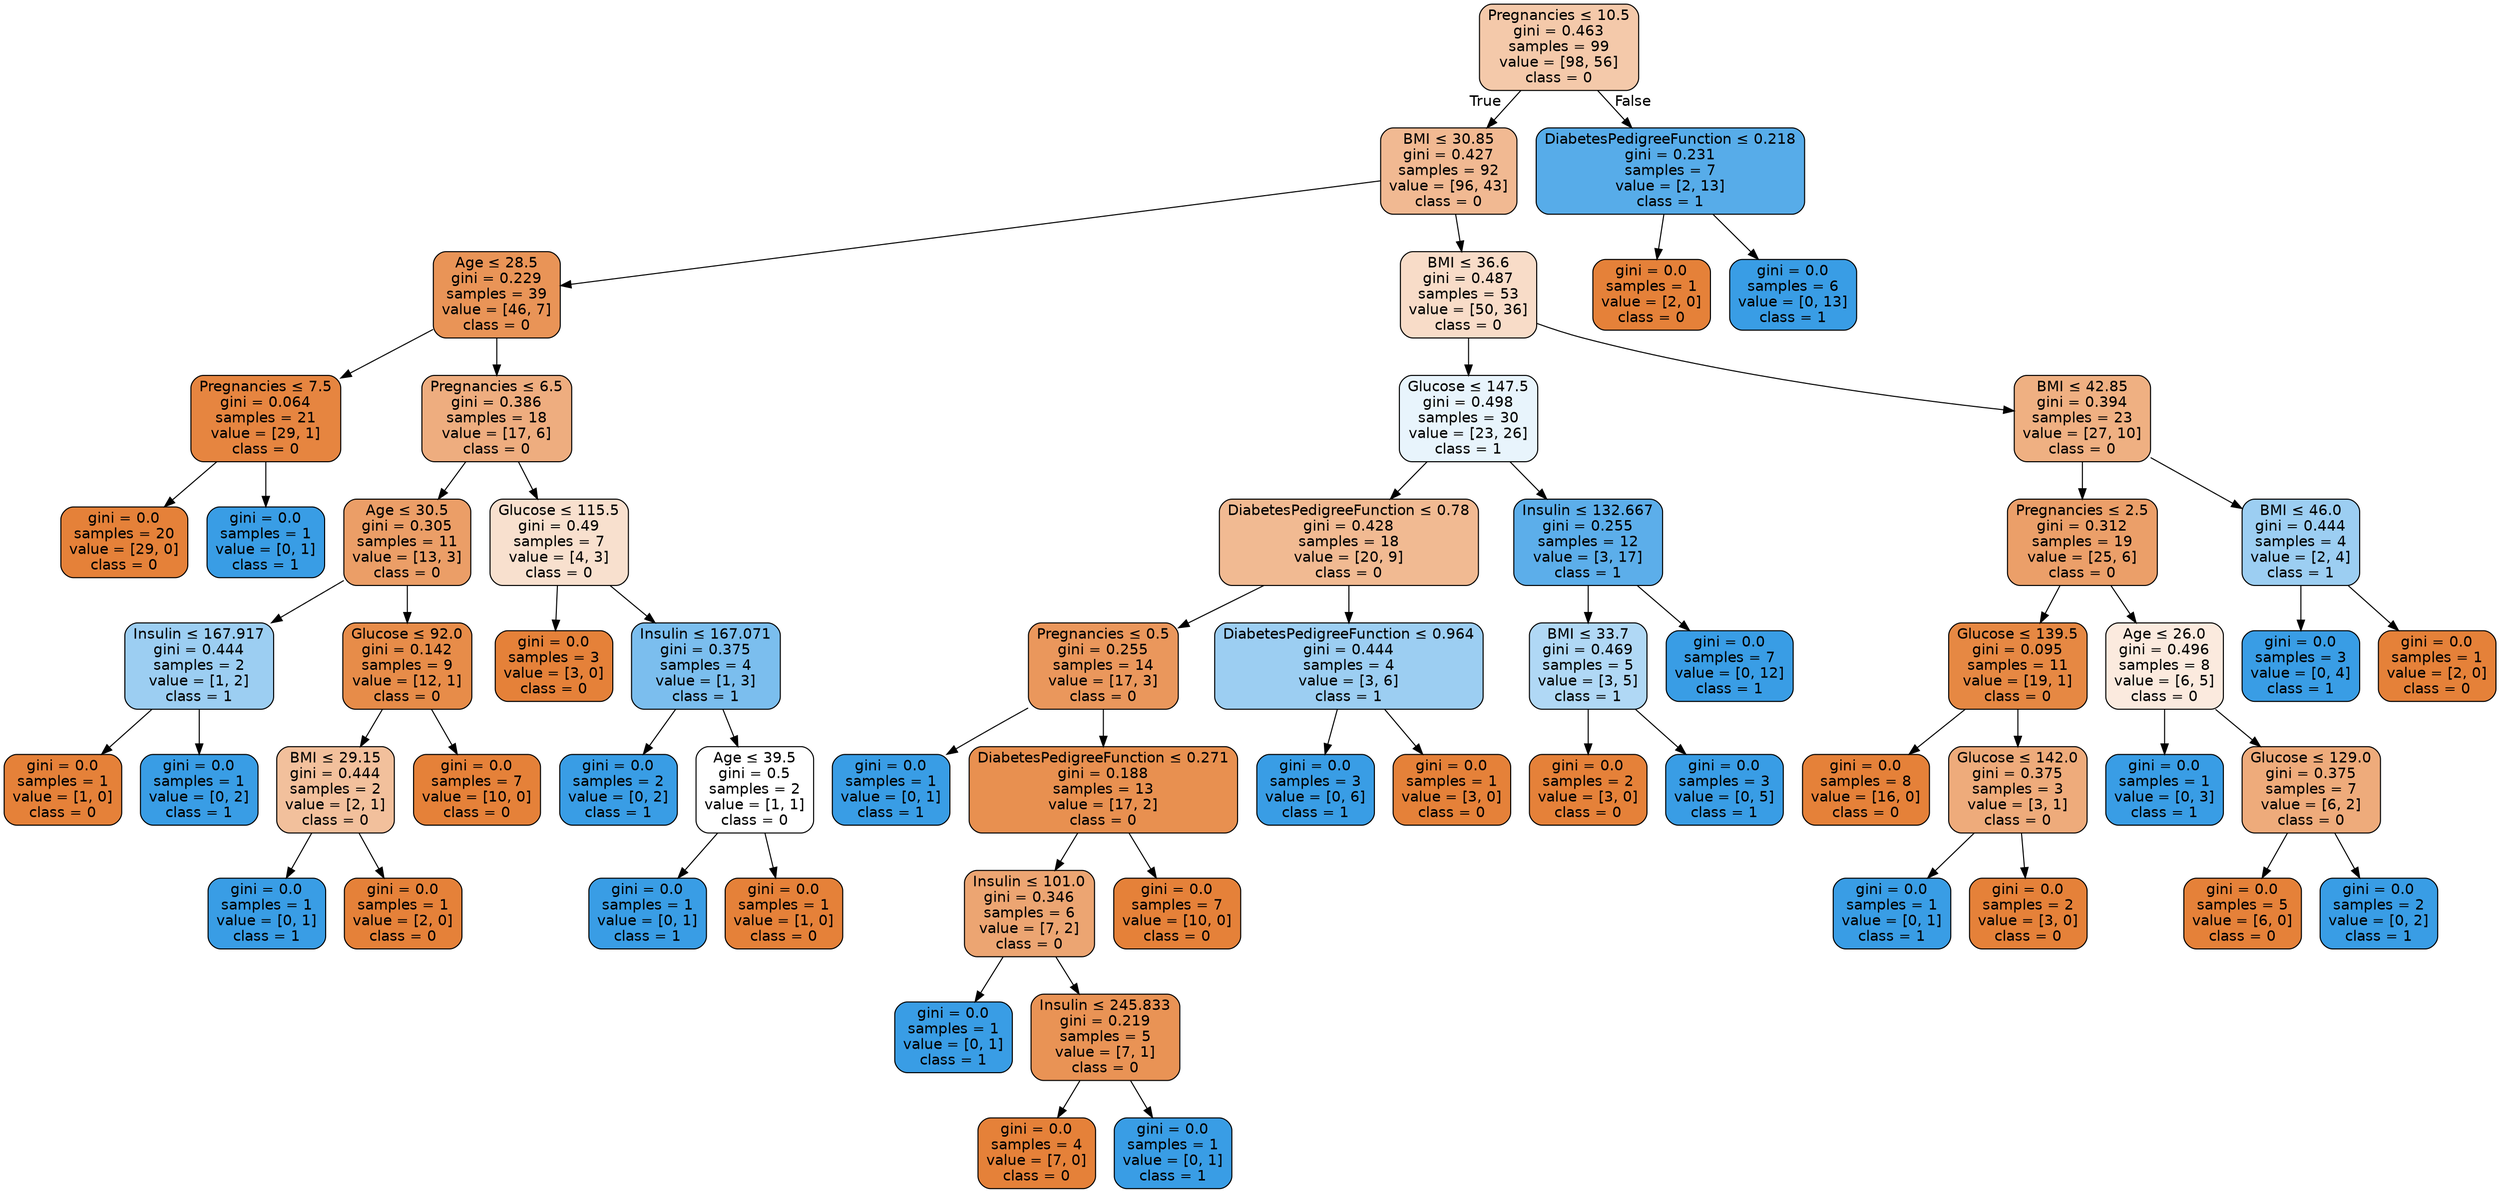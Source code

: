 digraph Tree {
node [shape=box, style="filled, rounded", color="black", fontname="helvetica"] ;
edge [fontname="helvetica"] ;
0 [label=<Pregnancies &le; 10.5<br/>gini = 0.463<br/>samples = 99<br/>value = [98, 56]<br/>class = 0>, fillcolor="#f4c9aa"] ;
1 [label=<BMI &le; 30.85<br/>gini = 0.427<br/>samples = 92<br/>value = [96, 43]<br/>class = 0>, fillcolor="#f1b992"] ;
0 -> 1 [labeldistance=2.5, labelangle=45, headlabel="True"] ;
2 [label=<Age &le; 28.5<br/>gini = 0.229<br/>samples = 39<br/>value = [46, 7]<br/>class = 0>, fillcolor="#e99457"] ;
1 -> 2 ;
3 [label=<Pregnancies &le; 7.5<br/>gini = 0.064<br/>samples = 21<br/>value = [29, 1]<br/>class = 0>, fillcolor="#e68540"] ;
2 -> 3 ;
4 [label=<gini = 0.0<br/>samples = 20<br/>value = [29, 0]<br/>class = 0>, fillcolor="#e58139"] ;
3 -> 4 ;
5 [label=<gini = 0.0<br/>samples = 1<br/>value = [0, 1]<br/>class = 1>, fillcolor="#399de5"] ;
3 -> 5 ;
6 [label=<Pregnancies &le; 6.5<br/>gini = 0.386<br/>samples = 18<br/>value = [17, 6]<br/>class = 0>, fillcolor="#eead7f"] ;
2 -> 6 ;
7 [label=<Age &le; 30.5<br/>gini = 0.305<br/>samples = 11<br/>value = [13, 3]<br/>class = 0>, fillcolor="#eb9e67"] ;
6 -> 7 ;
8 [label=<Insulin &le; 167.917<br/>gini = 0.444<br/>samples = 2<br/>value = [1, 2]<br/>class = 1>, fillcolor="#9ccef2"] ;
7 -> 8 ;
9 [label=<gini = 0.0<br/>samples = 1<br/>value = [1, 0]<br/>class = 0>, fillcolor="#e58139"] ;
8 -> 9 ;
10 [label=<gini = 0.0<br/>samples = 1<br/>value = [0, 2]<br/>class = 1>, fillcolor="#399de5"] ;
8 -> 10 ;
11 [label=<Glucose &le; 92.0<br/>gini = 0.142<br/>samples = 9<br/>value = [12, 1]<br/>class = 0>, fillcolor="#e78c49"] ;
7 -> 11 ;
12 [label=<BMI &le; 29.15<br/>gini = 0.444<br/>samples = 2<br/>value = [2, 1]<br/>class = 0>, fillcolor="#f2c09c"] ;
11 -> 12 ;
13 [label=<gini = 0.0<br/>samples = 1<br/>value = [0, 1]<br/>class = 1>, fillcolor="#399de5"] ;
12 -> 13 ;
14 [label=<gini = 0.0<br/>samples = 1<br/>value = [2, 0]<br/>class = 0>, fillcolor="#e58139"] ;
12 -> 14 ;
15 [label=<gini = 0.0<br/>samples = 7<br/>value = [10, 0]<br/>class = 0>, fillcolor="#e58139"] ;
11 -> 15 ;
16 [label=<Glucose &le; 115.5<br/>gini = 0.49<br/>samples = 7<br/>value = [4, 3]<br/>class = 0>, fillcolor="#f8e0ce"] ;
6 -> 16 ;
17 [label=<gini = 0.0<br/>samples = 3<br/>value = [3, 0]<br/>class = 0>, fillcolor="#e58139"] ;
16 -> 17 ;
18 [label=<Insulin &le; 167.071<br/>gini = 0.375<br/>samples = 4<br/>value = [1, 3]<br/>class = 1>, fillcolor="#7bbeee"] ;
16 -> 18 ;
19 [label=<gini = 0.0<br/>samples = 2<br/>value = [0, 2]<br/>class = 1>, fillcolor="#399de5"] ;
18 -> 19 ;
20 [label=<Age &le; 39.5<br/>gini = 0.5<br/>samples = 2<br/>value = [1, 1]<br/>class = 0>, fillcolor="#ffffff"] ;
18 -> 20 ;
21 [label=<gini = 0.0<br/>samples = 1<br/>value = [0, 1]<br/>class = 1>, fillcolor="#399de5"] ;
20 -> 21 ;
22 [label=<gini = 0.0<br/>samples = 1<br/>value = [1, 0]<br/>class = 0>, fillcolor="#e58139"] ;
20 -> 22 ;
23 [label=<BMI &le; 36.6<br/>gini = 0.487<br/>samples = 53<br/>value = [50, 36]<br/>class = 0>, fillcolor="#f8dcc8"] ;
1 -> 23 ;
24 [label=<Glucose &le; 147.5<br/>gini = 0.498<br/>samples = 30<br/>value = [23, 26]<br/>class = 1>, fillcolor="#e8f4fc"] ;
23 -> 24 ;
25 [label=<DiabetesPedigreeFunction &le; 0.78<br/>gini = 0.428<br/>samples = 18<br/>value = [20, 9]<br/>class = 0>, fillcolor="#f1ba92"] ;
24 -> 25 ;
26 [label=<Pregnancies &le; 0.5<br/>gini = 0.255<br/>samples = 14<br/>value = [17, 3]<br/>class = 0>, fillcolor="#ea975c"] ;
25 -> 26 ;
27 [label=<gini = 0.0<br/>samples = 1<br/>value = [0, 1]<br/>class = 1>, fillcolor="#399de5"] ;
26 -> 27 ;
28 [label=<DiabetesPedigreeFunction &le; 0.271<br/>gini = 0.188<br/>samples = 13<br/>value = [17, 2]<br/>class = 0>, fillcolor="#e89050"] ;
26 -> 28 ;
29 [label=<Insulin &le; 101.0<br/>gini = 0.346<br/>samples = 6<br/>value = [7, 2]<br/>class = 0>, fillcolor="#eca572"] ;
28 -> 29 ;
30 [label=<gini = 0.0<br/>samples = 1<br/>value = [0, 1]<br/>class = 1>, fillcolor="#399de5"] ;
29 -> 30 ;
31 [label=<Insulin &le; 245.833<br/>gini = 0.219<br/>samples = 5<br/>value = [7, 1]<br/>class = 0>, fillcolor="#e99355"] ;
29 -> 31 ;
32 [label=<gini = 0.0<br/>samples = 4<br/>value = [7, 0]<br/>class = 0>, fillcolor="#e58139"] ;
31 -> 32 ;
33 [label=<gini = 0.0<br/>samples = 1<br/>value = [0, 1]<br/>class = 1>, fillcolor="#399de5"] ;
31 -> 33 ;
34 [label=<gini = 0.0<br/>samples = 7<br/>value = [10, 0]<br/>class = 0>, fillcolor="#e58139"] ;
28 -> 34 ;
35 [label=<DiabetesPedigreeFunction &le; 0.964<br/>gini = 0.444<br/>samples = 4<br/>value = [3, 6]<br/>class = 1>, fillcolor="#9ccef2"] ;
25 -> 35 ;
36 [label=<gini = 0.0<br/>samples = 3<br/>value = [0, 6]<br/>class = 1>, fillcolor="#399de5"] ;
35 -> 36 ;
37 [label=<gini = 0.0<br/>samples = 1<br/>value = [3, 0]<br/>class = 0>, fillcolor="#e58139"] ;
35 -> 37 ;
38 [label=<Insulin &le; 132.667<br/>gini = 0.255<br/>samples = 12<br/>value = [3, 17]<br/>class = 1>, fillcolor="#5caeea"] ;
24 -> 38 ;
39 [label=<BMI &le; 33.7<br/>gini = 0.469<br/>samples = 5<br/>value = [3, 5]<br/>class = 1>, fillcolor="#b0d8f5"] ;
38 -> 39 ;
40 [label=<gini = 0.0<br/>samples = 2<br/>value = [3, 0]<br/>class = 0>, fillcolor="#e58139"] ;
39 -> 40 ;
41 [label=<gini = 0.0<br/>samples = 3<br/>value = [0, 5]<br/>class = 1>, fillcolor="#399de5"] ;
39 -> 41 ;
42 [label=<gini = 0.0<br/>samples = 7<br/>value = [0, 12]<br/>class = 1>, fillcolor="#399de5"] ;
38 -> 42 ;
43 [label=<BMI &le; 42.85<br/>gini = 0.394<br/>samples = 23<br/>value = [27, 10]<br/>class = 0>, fillcolor="#efb082"] ;
23 -> 43 ;
44 [label=<Pregnancies &le; 2.5<br/>gini = 0.312<br/>samples = 19<br/>value = [25, 6]<br/>class = 0>, fillcolor="#eb9f69"] ;
43 -> 44 ;
45 [label=<Glucose &le; 139.5<br/>gini = 0.095<br/>samples = 11<br/>value = [19, 1]<br/>class = 0>, fillcolor="#e68843"] ;
44 -> 45 ;
46 [label=<gini = 0.0<br/>samples = 8<br/>value = [16, 0]<br/>class = 0>, fillcolor="#e58139"] ;
45 -> 46 ;
47 [label=<Glucose &le; 142.0<br/>gini = 0.375<br/>samples = 3<br/>value = [3, 1]<br/>class = 0>, fillcolor="#eeab7b"] ;
45 -> 47 ;
48 [label=<gini = 0.0<br/>samples = 1<br/>value = [0, 1]<br/>class = 1>, fillcolor="#399de5"] ;
47 -> 48 ;
49 [label=<gini = 0.0<br/>samples = 2<br/>value = [3, 0]<br/>class = 0>, fillcolor="#e58139"] ;
47 -> 49 ;
50 [label=<Age &le; 26.0<br/>gini = 0.496<br/>samples = 8<br/>value = [6, 5]<br/>class = 0>, fillcolor="#fbeade"] ;
44 -> 50 ;
51 [label=<gini = 0.0<br/>samples = 1<br/>value = [0, 3]<br/>class = 1>, fillcolor="#399de5"] ;
50 -> 51 ;
52 [label=<Glucose &le; 129.0<br/>gini = 0.375<br/>samples = 7<br/>value = [6, 2]<br/>class = 0>, fillcolor="#eeab7b"] ;
50 -> 52 ;
53 [label=<gini = 0.0<br/>samples = 5<br/>value = [6, 0]<br/>class = 0>, fillcolor="#e58139"] ;
52 -> 53 ;
54 [label=<gini = 0.0<br/>samples = 2<br/>value = [0, 2]<br/>class = 1>, fillcolor="#399de5"] ;
52 -> 54 ;
55 [label=<BMI &le; 46.0<br/>gini = 0.444<br/>samples = 4<br/>value = [2, 4]<br/>class = 1>, fillcolor="#9ccef2"] ;
43 -> 55 ;
56 [label=<gini = 0.0<br/>samples = 3<br/>value = [0, 4]<br/>class = 1>, fillcolor="#399de5"] ;
55 -> 56 ;
57 [label=<gini = 0.0<br/>samples = 1<br/>value = [2, 0]<br/>class = 0>, fillcolor="#e58139"] ;
55 -> 57 ;
58 [label=<DiabetesPedigreeFunction &le; 0.218<br/>gini = 0.231<br/>samples = 7<br/>value = [2, 13]<br/>class = 1>, fillcolor="#57ace9"] ;
0 -> 58 [labeldistance=2.5, labelangle=-45, headlabel="False"] ;
59 [label=<gini = 0.0<br/>samples = 1<br/>value = [2, 0]<br/>class = 0>, fillcolor="#e58139"] ;
58 -> 59 ;
60 [label=<gini = 0.0<br/>samples = 6<br/>value = [0, 13]<br/>class = 1>, fillcolor="#399de5"] ;
58 -> 60 ;
}